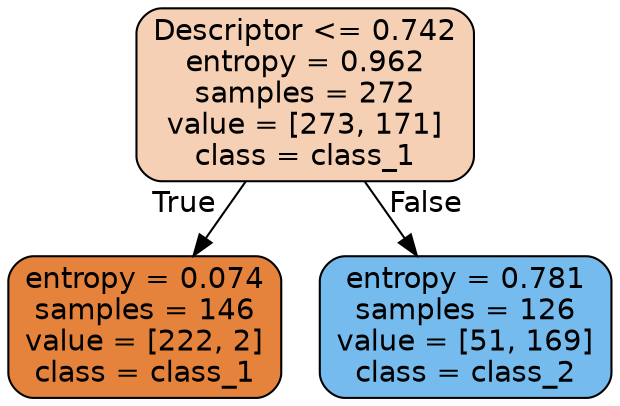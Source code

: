 digraph Tree {
node [shape=box, style="filled, rounded", color="black", fontname="helvetica"] ;
edge [fontname="helvetica"] ;
0 [label="Descriptor <= 0.742\nentropy = 0.962\nsamples = 272\nvalue = [273, 171]\nclass = class_1", fillcolor="#f5d0b5"] ;
1 [label="entropy = 0.074\nsamples = 146\nvalue = [222, 2]\nclass = class_1", fillcolor="#e5823b"] ;
0 -> 1 [labeldistance=2.5, labelangle=45, headlabel="True"] ;
2 [label="entropy = 0.781\nsamples = 126\nvalue = [51, 169]\nclass = class_2", fillcolor="#75bbed"] ;
0 -> 2 [labeldistance=2.5, labelangle=-45, headlabel="False"] ;
}